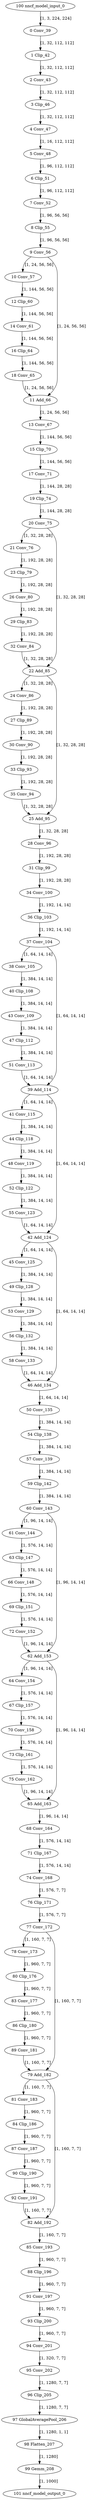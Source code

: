 strict digraph  {
"0 Conv_39" [id=0, type=Conv];
"1 Clip_42" [id=1, type=Clip];
"2 Conv_43" [id=2, type=Conv];
"3 Clip_46" [id=3, type=Clip];
"4 Conv_47" [id=4, type=Conv];
"5 Conv_48" [id=5, type=Conv];
"6 Clip_51" [id=6, type=Clip];
"7 Conv_52" [id=7, type=Conv];
"8 Clip_55" [id=8, type=Clip];
"9 Conv_56" [id=9, type=Conv];
"10 Conv_57" [id=10, type=Conv];
"11 Add_66" [id=11, type=Add];
"12 Clip_60" [id=12, type=Clip];
"13 Conv_67" [id=13, type=Conv];
"14 Conv_61" [id=14, type=Conv];
"15 Clip_70" [id=15, type=Clip];
"16 Clip_64" [id=16, type=Clip];
"17 Conv_71" [id=17, type=Conv];
"18 Conv_65" [id=18, type=Conv];
"19 Clip_74" [id=19, type=Clip];
"20 Conv_75" [id=20, type=Conv];
"21 Conv_76" [id=21, type=Conv];
"22 Add_85" [id=22, type=Add];
"23 Clip_79" [id=23, type=Clip];
"24 Conv_86" [id=24, type=Conv];
"25 Add_95" [id=25, type=Add];
"26 Conv_80" [id=26, type=Conv];
"27 Clip_89" [id=27, type=Clip];
"28 Conv_96" [id=28, type=Conv];
"29 Clip_83" [id=29, type=Clip];
"30 Conv_90" [id=30, type=Conv];
"31 Clip_99" [id=31, type=Clip];
"32 Conv_84" [id=32, type=Conv];
"33 Clip_93" [id=33, type=Clip];
"34 Conv_100" [id=34, type=Conv];
"35 Conv_94" [id=35, type=Conv];
"36 Clip_103" [id=36, type=Clip];
"37 Conv_104" [id=37, type=Conv];
"38 Conv_105" [id=38, type=Conv];
"39 Add_114" [id=39, type=Add];
"40 Clip_108" [id=40, type=Clip];
"41 Conv_115" [id=41, type=Conv];
"42 Add_124" [id=42, type=Add];
"43 Conv_109" [id=43, type=Conv];
"44 Clip_118" [id=44, type=Clip];
"45 Conv_125" [id=45, type=Conv];
"46 Add_134" [id=46, type=Add];
"47 Clip_112" [id=47, type=Clip];
"48 Conv_119" [id=48, type=Conv];
"49 Clip_128" [id=49, type=Clip];
"50 Conv_135" [id=50, type=Conv];
"51 Conv_113" [id=51, type=Conv];
"52 Clip_122" [id=52, type=Clip];
"53 Conv_129" [id=53, type=Conv];
"54 Clip_138" [id=54, type=Clip];
"55 Conv_123" [id=55, type=Conv];
"56 Clip_132" [id=56, type=Clip];
"57 Conv_139" [id=57, type=Conv];
"58 Conv_133" [id=58, type=Conv];
"59 Clip_142" [id=59, type=Clip];
"60 Conv_143" [id=60, type=Conv];
"61 Conv_144" [id=61, type=Conv];
"62 Add_153" [id=62, type=Add];
"63 Clip_147" [id=63, type=Clip];
"64 Conv_154" [id=64, type=Conv];
"65 Add_163" [id=65, type=Add];
"66 Conv_148" [id=66, type=Conv];
"67 Clip_157" [id=67, type=Clip];
"68 Conv_164" [id=68, type=Conv];
"69 Clip_151" [id=69, type=Clip];
"70 Conv_158" [id=70, type=Conv];
"71 Clip_167" [id=71, type=Clip];
"72 Conv_152" [id=72, type=Conv];
"73 Clip_161" [id=73, type=Clip];
"74 Conv_168" [id=74, type=Conv];
"75 Conv_162" [id=75, type=Conv];
"76 Clip_171" [id=76, type=Clip];
"77 Conv_172" [id=77, type=Conv];
"78 Conv_173" [id=78, type=Conv];
"79 Add_182" [id=79, type=Add];
"80 Clip_176" [id=80, type=Clip];
"81 Conv_183" [id=81, type=Conv];
"82 Add_192" [id=82, type=Add];
"83 Conv_177" [id=83, type=Conv];
"84 Clip_186" [id=84, type=Clip];
"85 Conv_193" [id=85, type=Conv];
"86 Clip_180" [id=86, type=Clip];
"87 Conv_187" [id=87, type=Conv];
"88 Clip_196" [id=88, type=Clip];
"89 Conv_181" [id=89, type=Conv];
"90 Clip_190" [id=90, type=Clip];
"91 Conv_197" [id=91, type=Conv];
"92 Conv_191" [id=92, type=Conv];
"93 Clip_200" [id=93, type=Clip];
"94 Conv_201" [id=94, type=Conv];
"95 Conv_202" [id=95, type=Conv];
"96 Clip_205" [id=96, type=Clip];
"97 GlobalAveragePool_206" [id=97, type=GlobalAveragePool];
"98 Flatten_207" [id=98, type=Flatten];
"99 Gemm_208" [id=99, type=Gemm];
"100 nncf_model_input_0" [id=100, type=nncf_model_input];
"101 nncf_model_output_0" [id=101, type=nncf_model_output];
"0 Conv_39" -> "1 Clip_42"  [label="[1, 32, 112, 112]", style=solid];
"1 Clip_42" -> "2 Conv_43"  [label="[1, 32, 112, 112]", style=solid];
"2 Conv_43" -> "3 Clip_46"  [label="[1, 32, 112, 112]", style=solid];
"3 Clip_46" -> "4 Conv_47"  [label="[1, 32, 112, 112]", style=solid];
"4 Conv_47" -> "5 Conv_48"  [label="[1, 16, 112, 112]", style=solid];
"5 Conv_48" -> "6 Clip_51"  [label="[1, 96, 112, 112]", style=solid];
"6 Clip_51" -> "7 Conv_52"  [label="[1, 96, 112, 112]", style=solid];
"7 Conv_52" -> "8 Clip_55"  [label="[1, 96, 56, 56]", style=solid];
"8 Clip_55" -> "9 Conv_56"  [label="[1, 96, 56, 56]", style=solid];
"9 Conv_56" -> "10 Conv_57"  [label="[1, 24, 56, 56]", style=solid];
"9 Conv_56" -> "11 Add_66"  [label="[1, 24, 56, 56]", style=solid];
"10 Conv_57" -> "12 Clip_60"  [label="[1, 144, 56, 56]", style=solid];
"11 Add_66" -> "13 Conv_67"  [label="[1, 24, 56, 56]", style=solid];
"12 Clip_60" -> "14 Conv_61"  [label="[1, 144, 56, 56]", style=solid];
"13 Conv_67" -> "15 Clip_70"  [label="[1, 144, 56, 56]", style=solid];
"14 Conv_61" -> "16 Clip_64"  [label="[1, 144, 56, 56]", style=solid];
"15 Clip_70" -> "17 Conv_71"  [label="[1, 144, 56, 56]", style=solid];
"16 Clip_64" -> "18 Conv_65"  [label="[1, 144, 56, 56]", style=solid];
"17 Conv_71" -> "19 Clip_74"  [label="[1, 144, 28, 28]", style=solid];
"18 Conv_65" -> "11 Add_66"  [label="[1, 24, 56, 56]", style=solid];
"19 Clip_74" -> "20 Conv_75"  [label="[1, 144, 28, 28]", style=solid];
"20 Conv_75" -> "21 Conv_76"  [label="[1, 32, 28, 28]", style=solid];
"20 Conv_75" -> "22 Add_85"  [label="[1, 32, 28, 28]", style=solid];
"21 Conv_76" -> "23 Clip_79"  [label="[1, 192, 28, 28]", style=solid];
"22 Add_85" -> "24 Conv_86"  [label="[1, 32, 28, 28]", style=solid];
"22 Add_85" -> "25 Add_95"  [label="[1, 32, 28, 28]", style=solid];
"23 Clip_79" -> "26 Conv_80"  [label="[1, 192, 28, 28]", style=solid];
"24 Conv_86" -> "27 Clip_89"  [label="[1, 192, 28, 28]", style=solid];
"25 Add_95" -> "28 Conv_96"  [label="[1, 32, 28, 28]", style=solid];
"26 Conv_80" -> "29 Clip_83"  [label="[1, 192, 28, 28]", style=solid];
"27 Clip_89" -> "30 Conv_90"  [label="[1, 192, 28, 28]", style=solid];
"28 Conv_96" -> "31 Clip_99"  [label="[1, 192, 28, 28]", style=solid];
"29 Clip_83" -> "32 Conv_84"  [label="[1, 192, 28, 28]", style=solid];
"30 Conv_90" -> "33 Clip_93"  [label="[1, 192, 28, 28]", style=solid];
"31 Clip_99" -> "34 Conv_100"  [label="[1, 192, 28, 28]", style=solid];
"32 Conv_84" -> "22 Add_85"  [label="[1, 32, 28, 28]", style=solid];
"33 Clip_93" -> "35 Conv_94"  [label="[1, 192, 28, 28]", style=solid];
"34 Conv_100" -> "36 Clip_103"  [label="[1, 192, 14, 14]", style=solid];
"35 Conv_94" -> "25 Add_95"  [label="[1, 32, 28, 28]", style=solid];
"36 Clip_103" -> "37 Conv_104"  [label="[1, 192, 14, 14]", style=solid];
"37 Conv_104" -> "38 Conv_105"  [label="[1, 64, 14, 14]", style=solid];
"37 Conv_104" -> "39 Add_114"  [label="[1, 64, 14, 14]", style=solid];
"38 Conv_105" -> "40 Clip_108"  [label="[1, 384, 14, 14]", style=solid];
"39 Add_114" -> "41 Conv_115"  [label="[1, 64, 14, 14]", style=solid];
"39 Add_114" -> "42 Add_124"  [label="[1, 64, 14, 14]", style=solid];
"40 Clip_108" -> "43 Conv_109"  [label="[1, 384, 14, 14]", style=solid];
"41 Conv_115" -> "44 Clip_118"  [label="[1, 384, 14, 14]", style=solid];
"42 Add_124" -> "45 Conv_125"  [label="[1, 64, 14, 14]", style=solid];
"42 Add_124" -> "46 Add_134"  [label="[1, 64, 14, 14]", style=solid];
"43 Conv_109" -> "47 Clip_112"  [label="[1, 384, 14, 14]", style=solid];
"44 Clip_118" -> "48 Conv_119"  [label="[1, 384, 14, 14]", style=solid];
"45 Conv_125" -> "49 Clip_128"  [label="[1, 384, 14, 14]", style=solid];
"46 Add_134" -> "50 Conv_135"  [label="[1, 64, 14, 14]", style=solid];
"47 Clip_112" -> "51 Conv_113"  [label="[1, 384, 14, 14]", style=solid];
"48 Conv_119" -> "52 Clip_122"  [label="[1, 384, 14, 14]", style=solid];
"49 Clip_128" -> "53 Conv_129"  [label="[1, 384, 14, 14]", style=solid];
"50 Conv_135" -> "54 Clip_138"  [label="[1, 384, 14, 14]", style=solid];
"51 Conv_113" -> "39 Add_114"  [label="[1, 64, 14, 14]", style=solid];
"52 Clip_122" -> "55 Conv_123"  [label="[1, 384, 14, 14]", style=solid];
"53 Conv_129" -> "56 Clip_132"  [label="[1, 384, 14, 14]", style=solid];
"54 Clip_138" -> "57 Conv_139"  [label="[1, 384, 14, 14]", style=solid];
"55 Conv_123" -> "42 Add_124"  [label="[1, 64, 14, 14]", style=solid];
"56 Clip_132" -> "58 Conv_133"  [label="[1, 384, 14, 14]", style=solid];
"57 Conv_139" -> "59 Clip_142"  [label="[1, 384, 14, 14]", style=solid];
"58 Conv_133" -> "46 Add_134"  [label="[1, 64, 14, 14]", style=solid];
"59 Clip_142" -> "60 Conv_143"  [label="[1, 384, 14, 14]", style=solid];
"60 Conv_143" -> "61 Conv_144"  [label="[1, 96, 14, 14]", style=solid];
"60 Conv_143" -> "62 Add_153"  [label="[1, 96, 14, 14]", style=solid];
"61 Conv_144" -> "63 Clip_147"  [label="[1, 576, 14, 14]", style=solid];
"62 Add_153" -> "64 Conv_154"  [label="[1, 96, 14, 14]", style=solid];
"62 Add_153" -> "65 Add_163"  [label="[1, 96, 14, 14]", style=solid];
"63 Clip_147" -> "66 Conv_148"  [label="[1, 576, 14, 14]", style=solid];
"64 Conv_154" -> "67 Clip_157"  [label="[1, 576, 14, 14]", style=solid];
"65 Add_163" -> "68 Conv_164"  [label="[1, 96, 14, 14]", style=solid];
"66 Conv_148" -> "69 Clip_151"  [label="[1, 576, 14, 14]", style=solid];
"67 Clip_157" -> "70 Conv_158"  [label="[1, 576, 14, 14]", style=solid];
"68 Conv_164" -> "71 Clip_167"  [label="[1, 576, 14, 14]", style=solid];
"69 Clip_151" -> "72 Conv_152"  [label="[1, 576, 14, 14]", style=solid];
"70 Conv_158" -> "73 Clip_161"  [label="[1, 576, 14, 14]", style=solid];
"71 Clip_167" -> "74 Conv_168"  [label="[1, 576, 14, 14]", style=solid];
"72 Conv_152" -> "62 Add_153"  [label="[1, 96, 14, 14]", style=solid];
"73 Clip_161" -> "75 Conv_162"  [label="[1, 576, 14, 14]", style=solid];
"74 Conv_168" -> "76 Clip_171"  [label="[1, 576, 7, 7]", style=solid];
"75 Conv_162" -> "65 Add_163"  [label="[1, 96, 14, 14]", style=solid];
"76 Clip_171" -> "77 Conv_172"  [label="[1, 576, 7, 7]", style=solid];
"77 Conv_172" -> "78 Conv_173"  [label="[1, 160, 7, 7]", style=solid];
"77 Conv_172" -> "79 Add_182"  [label="[1, 160, 7, 7]", style=solid];
"78 Conv_173" -> "80 Clip_176"  [label="[1, 960, 7, 7]", style=solid];
"79 Add_182" -> "81 Conv_183"  [label="[1, 160, 7, 7]", style=solid];
"79 Add_182" -> "82 Add_192"  [label="[1, 160, 7, 7]", style=solid];
"80 Clip_176" -> "83 Conv_177"  [label="[1, 960, 7, 7]", style=solid];
"81 Conv_183" -> "84 Clip_186"  [label="[1, 960, 7, 7]", style=solid];
"82 Add_192" -> "85 Conv_193"  [label="[1, 160, 7, 7]", style=solid];
"83 Conv_177" -> "86 Clip_180"  [label="[1, 960, 7, 7]", style=solid];
"84 Clip_186" -> "87 Conv_187"  [label="[1, 960, 7, 7]", style=solid];
"85 Conv_193" -> "88 Clip_196"  [label="[1, 960, 7, 7]", style=solid];
"86 Clip_180" -> "89 Conv_181"  [label="[1, 960, 7, 7]", style=solid];
"87 Conv_187" -> "90 Clip_190"  [label="[1, 960, 7, 7]", style=solid];
"88 Clip_196" -> "91 Conv_197"  [label="[1, 960, 7, 7]", style=solid];
"89 Conv_181" -> "79 Add_182"  [label="[1, 160, 7, 7]", style=solid];
"90 Clip_190" -> "92 Conv_191"  [label="[1, 960, 7, 7]", style=solid];
"91 Conv_197" -> "93 Clip_200"  [label="[1, 960, 7, 7]", style=solid];
"92 Conv_191" -> "82 Add_192"  [label="[1, 160, 7, 7]", style=solid];
"93 Clip_200" -> "94 Conv_201"  [label="[1, 960, 7, 7]", style=solid];
"94 Conv_201" -> "95 Conv_202"  [label="[1, 320, 7, 7]", style=solid];
"95 Conv_202" -> "96 Clip_205"  [label="[1, 1280, 7, 7]", style=solid];
"96 Clip_205" -> "97 GlobalAveragePool_206"  [label="[1, 1280, 7, 7]", style=solid];
"97 GlobalAveragePool_206" -> "98 Flatten_207"  [label="[1, 1280, 1, 1]", style=solid];
"98 Flatten_207" -> "99 Gemm_208"  [label="[1, 1280]", style=solid];
"99 Gemm_208" -> "101 nncf_model_output_0"  [label="[1, 1000]", style=solid];
"100 nncf_model_input_0" -> "0 Conv_39"  [label="[1, 3, 224, 224]", style=solid];
}

